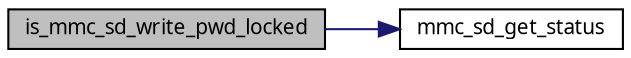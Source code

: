 digraph G
{
  edge [fontname="FreeSans.ttf",fontsize=10,labelfontname="FreeSans.ttf",labelfontsize=10];
  node [fontname="FreeSans.ttf",fontsize=10,shape=record];
  rankdir=LR;
  Node1 [label="is_mmc_sd_write_pwd_locked",height=0.2,width=0.4,color="black", fillcolor="grey75", style="filled" fontcolor="black"];
  Node1 -> Node2 [color="midnightblue",fontsize=10,style="solid",fontname="FreeSans.ttf"];
  Node2 [label="mmc_sd_get_status",height=0.2,width=0.4,color="black", fillcolor="white", style="filled",URL="$a00053.html#be42ef551da85c659240ebe5df2009f5"];
}
